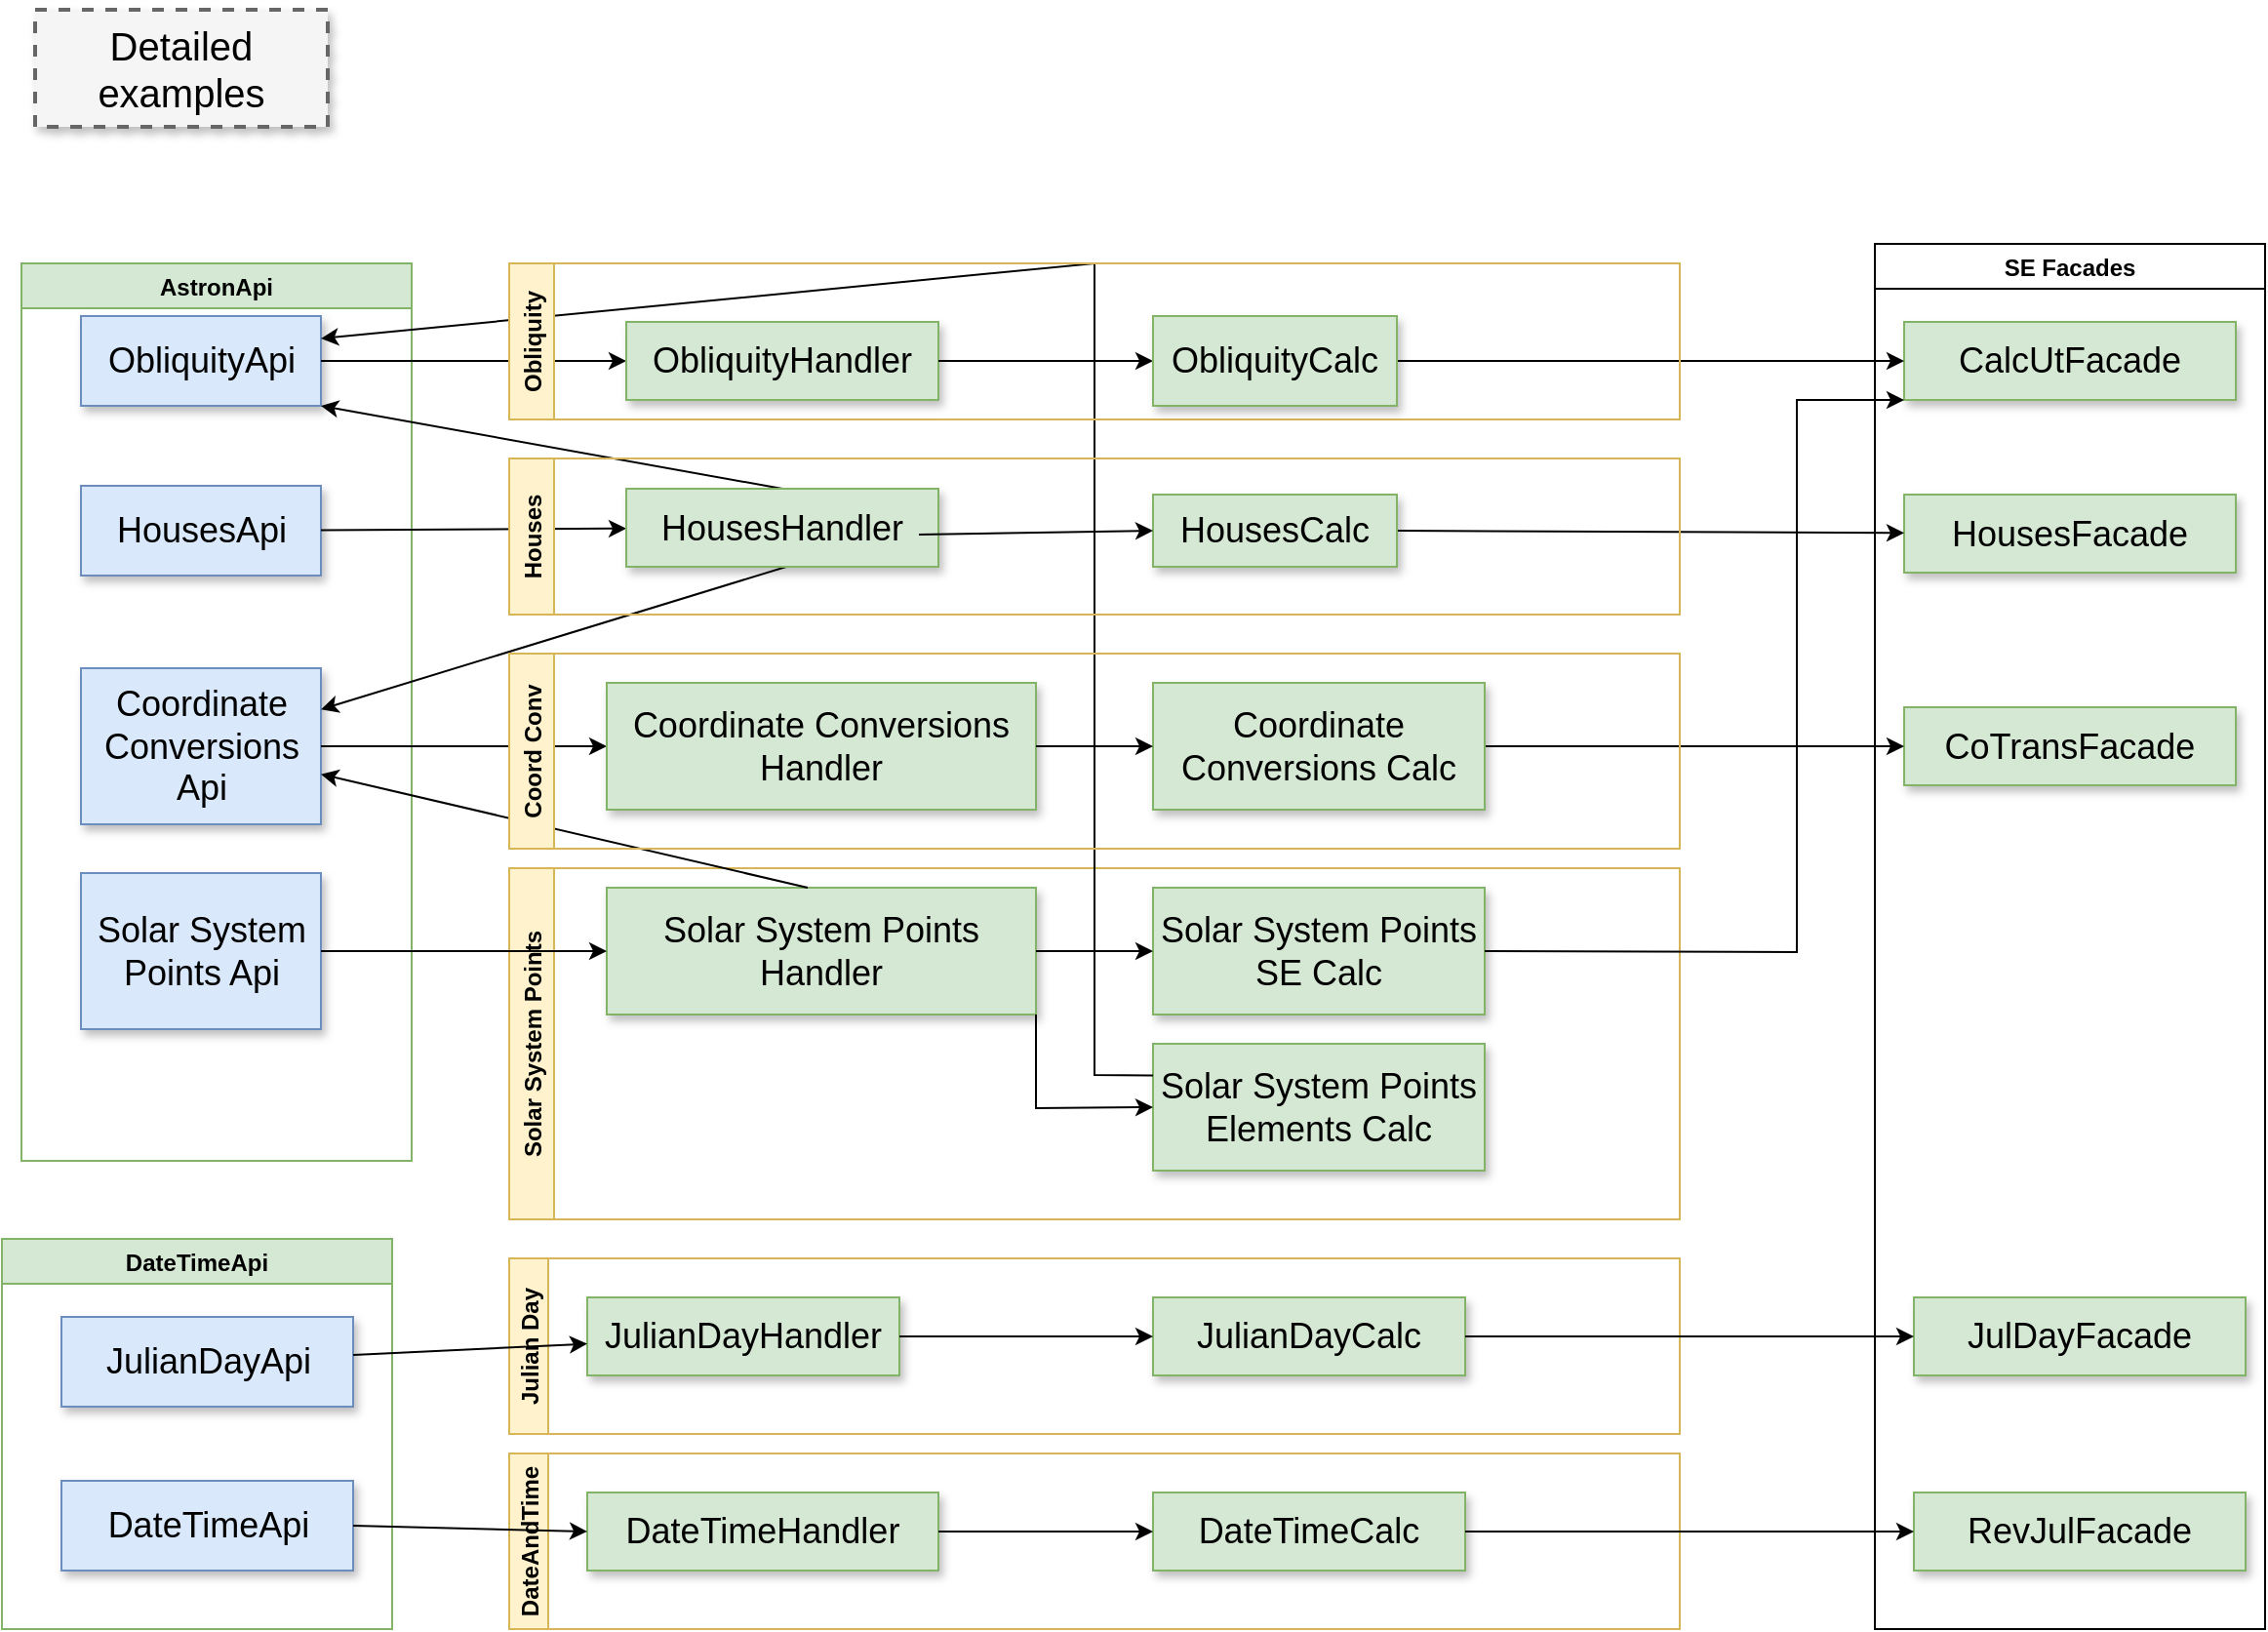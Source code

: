 <mxfile version="17.4.2" type="device"><diagram name="Page-1" id="90a13364-a465-7bf4-72fc-28e22215d7a0"><mxGraphModel dx="1102" dy="1025" grid="1" gridSize="10" guides="1" tooltips="1" connect="1" arrows="1" fold="1" page="1" pageScale="1.5" pageWidth="1169" pageHeight="826" background="none" math="0" shadow="0"><root><mxCell id="0" style=";html=1;"/><mxCell id="1" style=";html=1;" parent="0"/><mxCell id="3a17f1ce550125da-1" value="Detailed examples" style="whiteSpace=wrap;html=1;shadow=1;fontSize=20;fillColor=#f5f5f5;strokeColor=#666666;strokeWidth=2;dashed=1;" parent="1" vertex="1"><mxGeometry x="87" y="50" width="150" height="60" as="geometry"/></mxCell><mxCell id="ur93VoA6BgK5rguWpXXg-16" value="AstronApi" style="swimlane;fillColor=#d5e8d4;strokeColor=#82b366;" parent="1" vertex="1"><mxGeometry x="80" y="180" width="200" height="460" as="geometry"/></mxCell><mxCell id="3a17f1ce550125da-2" value="ObliquityApi" style="whiteSpace=wrap;html=1;shadow=1;fontSize=18;fillColor=#dae8fc;strokeColor=#6c8ebf;" parent="ur93VoA6BgK5rguWpXXg-16" vertex="1"><mxGeometry x="30.5" y="27" width="123" height="46" as="geometry"/></mxCell><mxCell id="ur93VoA6BgK5rguWpXXg-23" value="HousesApi" style="whiteSpace=wrap;html=1;shadow=1;fontSize=18;fillColor=#dae8fc;strokeColor=#6c8ebf;" parent="ur93VoA6BgK5rguWpXXg-16" vertex="1"><mxGeometry x="30.5" y="114" width="123" height="46" as="geometry"/></mxCell><mxCell id="ur93VoA6BgK5rguWpXXg-32" value="Coordinate Conversions Api" style="whiteSpace=wrap;html=1;shadow=1;fontSize=18;fillColor=#dae8fc;strokeColor=#6c8ebf;" parent="ur93VoA6BgK5rguWpXXg-16" vertex="1"><mxGeometry x="30.5" y="207.5" width="123" height="80" as="geometry"/></mxCell><mxCell id="ur93VoA6BgK5rguWpXXg-40" value="Solar System Points Api" style="whiteSpace=wrap;html=1;shadow=1;fontSize=18;fillColor=#dae8fc;strokeColor=#6c8ebf;" parent="ur93VoA6BgK5rguWpXXg-16" vertex="1"><mxGeometry x="30.5" y="312.5" width="123" height="80" as="geometry"/></mxCell><mxCell id="ur93VoA6BgK5rguWpXXg-30" value="" style="endArrow=classic;html=1;rounded=0;" parent="1" source="ur93VoA6BgK5rguWpXXg-23" target="ur93VoA6BgK5rguWpXXg-24" edge="1"><mxGeometry width="50" height="50" relative="1" as="geometry"><mxPoint x="900" y="400" as="sourcePoint"/><mxPoint x="950" y="350" as="targetPoint"/></mxGeometry></mxCell><mxCell id="ur93VoA6BgK5rguWpXXg-31" value="" style="endArrow=classic;html=1;rounded=0;exitX=1;exitY=0.5;exitDx=0;exitDy=0;" parent="1" source="3a17f1ce550125da-2" target="ur93VoA6BgK5rguWpXXg-13" edge="1"><mxGeometry width="50" height="50" relative="1" as="geometry"><mxPoint x="900" y="400" as="sourcePoint"/><mxPoint x="950" y="350" as="targetPoint"/></mxGeometry></mxCell><mxCell id="ur93VoA6BgK5rguWpXXg-35" value="" style="endArrow=classic;html=1;rounded=0;exitX=1;exitY=0.5;exitDx=0;exitDy=0;entryX=0;entryY=0.5;entryDx=0;entryDy=0;" parent="1" source="ur93VoA6BgK5rguWpXXg-32" target="ur93VoA6BgK5rguWpXXg-34" edge="1"><mxGeometry width="50" height="50" relative="1" as="geometry"><mxPoint x="900" y="350" as="sourcePoint"/><mxPoint x="950" y="300" as="targetPoint"/></mxGeometry></mxCell><mxCell id="ur93VoA6BgK5rguWpXXg-39" value="Solar System Points" style="swimlane;horizontal=0;fillColor=#fff2cc;strokeColor=#d6b656;" parent="1" vertex="1"><mxGeometry x="330" y="490" width="600" height="180" as="geometry"/></mxCell><mxCell id="ur93VoA6BgK5rguWpXXg-41" value="Solar System Points Handler" style="whiteSpace=wrap;html=1;shadow=1;fontSize=18;fillColor=#d5e8d4;strokeColor=#82b366;" parent="ur93VoA6BgK5rguWpXXg-39" vertex="1"><mxGeometry x="50" y="10" width="220" height="65" as="geometry"/></mxCell><mxCell id="ur93VoA6BgK5rguWpXXg-42" value="Solar System Points SE Calc" style="whiteSpace=wrap;html=1;shadow=1;fontSize=18;fillColor=#d5e8d4;strokeColor=#82b366;" parent="ur93VoA6BgK5rguWpXXg-39" vertex="1"><mxGeometry x="330" y="10" width="170" height="65" as="geometry"/></mxCell><mxCell id="ur93VoA6BgK5rguWpXXg-54" value="" style="endArrow=classic;html=1;rounded=0;exitX=1;exitY=0.5;exitDx=0;exitDy=0;entryX=0;entryY=0.5;entryDx=0;entryDy=0;" parent="ur93VoA6BgK5rguWpXXg-39" source="ur93VoA6BgK5rguWpXXg-41" target="ur93VoA6BgK5rguWpXXg-42" edge="1"><mxGeometry width="50" height="50" relative="1" as="geometry"><mxPoint x="570" y="-140" as="sourcePoint"/><mxPoint x="620" y="-190" as="targetPoint"/></mxGeometry></mxCell><mxCell id="ur93VoA6BgK5rguWpXXg-57" value="Solar System Points Elements Calc" style="whiteSpace=wrap;html=1;shadow=1;fontSize=18;fillColor=#d5e8d4;strokeColor=#82b366;" parent="ur93VoA6BgK5rguWpXXg-39" vertex="1"><mxGeometry x="330" y="90" width="170" height="65" as="geometry"/></mxCell><mxCell id="ur93VoA6BgK5rguWpXXg-58" value="" style="endArrow=classic;html=1;rounded=0;exitX=1;exitY=1;exitDx=0;exitDy=0;entryX=0;entryY=0.5;entryDx=0;entryDy=0;" parent="ur93VoA6BgK5rguWpXXg-39" source="ur93VoA6BgK5rguWpXXg-41" target="ur93VoA6BgK5rguWpXXg-57" edge="1"><mxGeometry width="50" height="50" relative="1" as="geometry"><mxPoint x="570" y="-140" as="sourcePoint"/><mxPoint x="620" y="-190" as="targetPoint"/><Array as="points"><mxPoint x="270" y="123"/></Array></mxGeometry></mxCell><mxCell id="ur93VoA6BgK5rguWpXXg-51" value="SE Facades" style="swimlane;" parent="1" vertex="1"><mxGeometry x="1030" y="170" width="200" height="710" as="geometry"/></mxCell><mxCell id="ur93VoA6BgK5rguWpXXg-1" value="CalcUtFacade" style="whiteSpace=wrap;html=1;shadow=1;fontSize=18;fillColor=#d5e8d4;strokeColor=#82b366;" parent="ur93VoA6BgK5rguWpXXg-51" vertex="1"><mxGeometry x="15" y="40" width="170" height="40" as="geometry"/></mxCell><mxCell id="ur93VoA6BgK5rguWpXXg-27" value="HousesFacade" style="whiteSpace=wrap;html=1;shadow=1;fontSize=18;fillColor=#d5e8d4;strokeColor=#82b366;" parent="ur93VoA6BgK5rguWpXXg-51" vertex="1"><mxGeometry x="15" y="128.5" width="170" height="40" as="geometry"/></mxCell><mxCell id="ur93VoA6BgK5rguWpXXg-43" value="CoTransFacade" style="whiteSpace=wrap;html=1;shadow=1;fontSize=18;fillColor=#d5e8d4;strokeColor=#82b366;" parent="ur93VoA6BgK5rguWpXXg-51" vertex="1"><mxGeometry x="15" y="237.5" width="170" height="40" as="geometry"/></mxCell><mxCell id="ur93VoA6BgK5rguWpXXg-67" value="JulDayFacade" style="whiteSpace=wrap;html=1;shadow=1;fontSize=18;fillColor=#d5e8d4;strokeColor=#82b366;" parent="ur93VoA6BgK5rguWpXXg-51" vertex="1"><mxGeometry x="20" y="540" width="170" height="40" as="geometry"/></mxCell><mxCell id="ur93VoA6BgK5rguWpXXg-68" value="RevJulFacade" style="whiteSpace=wrap;html=1;shadow=1;fontSize=18;fillColor=#d5e8d4;strokeColor=#82b366;" parent="ur93VoA6BgK5rguWpXXg-51" vertex="1"><mxGeometry x="20" y="640" width="170" height="40" as="geometry"/></mxCell><mxCell id="ur93VoA6BgK5rguWpXXg-7" value="" style="endArrow=classic;html=1;rounded=0;exitX=1;exitY=0.5;exitDx=0;exitDy=0;entryX=0;entryY=0.5;entryDx=0;entryDy=0;" parent="1" source="3a17f1ce550125da-4" target="ur93VoA6BgK5rguWpXXg-1" edge="1"><mxGeometry width="50" height="50" relative="1" as="geometry"><mxPoint x="500" y="430" as="sourcePoint"/><mxPoint x="550" y="380" as="targetPoint"/></mxGeometry></mxCell><mxCell id="ur93VoA6BgK5rguWpXXg-29" value="" style="endArrow=classic;html=1;rounded=0;exitX=1;exitY=0.5;exitDx=0;exitDy=0;" parent="1" source="ur93VoA6BgK5rguWpXXg-26" target="ur93VoA6BgK5rguWpXXg-27" edge="1"><mxGeometry width="50" height="50" relative="1" as="geometry"><mxPoint x="900" y="400" as="sourcePoint"/><mxPoint x="950" y="350" as="targetPoint"/></mxGeometry></mxCell><mxCell id="ur93VoA6BgK5rguWpXXg-52" value="" style="endArrow=classic;html=1;rounded=0;exitX=1;exitY=0.5;exitDx=0;exitDy=0;entryX=0;entryY=0.5;entryDx=0;entryDy=0;" parent="1" source="ur93VoA6BgK5rguWpXXg-37" target="ur93VoA6BgK5rguWpXXg-43" edge="1"><mxGeometry width="50" height="50" relative="1" as="geometry"><mxPoint x="900" y="350" as="sourcePoint"/><mxPoint x="950" y="300" as="targetPoint"/></mxGeometry></mxCell><mxCell id="ur93VoA6BgK5rguWpXXg-56" value="" style="endArrow=classic;html=1;rounded=0;" parent="1" target="ur93VoA6BgK5rguWpXXg-32" edge="1"><mxGeometry width="50" height="50" relative="1" as="geometry"><mxPoint x="483" y="500" as="sourcePoint"/><mxPoint x="950" y="300" as="targetPoint"/></mxGeometry></mxCell><mxCell id="ur93VoA6BgK5rguWpXXg-59" value="" style="endArrow=classic;html=1;rounded=0;exitX=0;exitY=0.25;exitDx=0;exitDy=0;entryX=1;entryY=0.25;entryDx=0;entryDy=0;" parent="1" source="ur93VoA6BgK5rguWpXXg-57" target="3a17f1ce550125da-2" edge="1"><mxGeometry width="50" height="50" relative="1" as="geometry"><mxPoint x="900" y="350" as="sourcePoint"/><mxPoint x="550" y="240" as="targetPoint"/><Array as="points"><mxPoint x="630" y="596"/><mxPoint x="630" y="180"/></Array></mxGeometry></mxCell><mxCell id="ur93VoA6BgK5rguWpXXg-55" value="" style="endArrow=classic;html=1;rounded=0;exitX=1;exitY=0.5;exitDx=0;exitDy=0;entryX=0;entryY=1;entryDx=0;entryDy=0;" parent="1" source="ur93VoA6BgK5rguWpXXg-42" target="ur93VoA6BgK5rguWpXXg-1" edge="1"><mxGeometry width="50" height="50" relative="1" as="geometry"><mxPoint x="900" y="350" as="sourcePoint"/><mxPoint x="890" y="532.5" as="targetPoint"/><Array as="points"><mxPoint x="990" y="533"/><mxPoint x="990" y="250"/></Array></mxGeometry></mxCell><mxCell id="ur93VoA6BgK5rguWpXXg-60" value="" style="endArrow=classic;html=1;rounded=0;exitX=1;exitY=0.5;exitDx=0;exitDy=0;entryX=0;entryY=0.5;entryDx=0;entryDy=0;" parent="1" source="ur93VoA6BgK5rguWpXXg-40" target="ur93VoA6BgK5rguWpXXg-41" edge="1"><mxGeometry width="50" height="50" relative="1" as="geometry"><mxPoint x="900" y="350" as="sourcePoint"/><mxPoint x="950" y="300" as="targetPoint"/></mxGeometry></mxCell><mxCell id="ur93VoA6BgK5rguWpXXg-61" value="DateTimeApi" style="swimlane;fillColor=#d5e8d4;strokeColor=#82b366;" parent="1" vertex="1"><mxGeometry x="70" y="680" width="200" height="200" as="geometry"/></mxCell><mxCell id="ur93VoA6BgK5rguWpXXg-62" value="JulianDayApi" style="whiteSpace=wrap;html=1;shadow=1;fontSize=18;fillColor=#dae8fc;strokeColor=#6c8ebf;" parent="ur93VoA6BgK5rguWpXXg-61" vertex="1"><mxGeometry x="30.5" y="40" width="149.5" height="46" as="geometry"/></mxCell><mxCell id="ur93VoA6BgK5rguWpXXg-63" value="DateTimeApi" style="whiteSpace=wrap;html=1;shadow=1;fontSize=18;fillColor=#dae8fc;strokeColor=#6c8ebf;" parent="ur93VoA6BgK5rguWpXXg-61" vertex="1"><mxGeometry x="30.5" y="124" width="149.5" height="46" as="geometry"/></mxCell><mxCell id="ur93VoA6BgK5rguWpXXg-64" value="Julian Day" style="swimlane;horizontal=0;startSize=20;fillColor=#fff2cc;strokeColor=#d6b656;swimlaneFillColor=none;gradientColor=none;" parent="1" vertex="1"><mxGeometry x="330" y="690" width="600" height="90" as="geometry"/></mxCell><mxCell id="ur93VoA6BgK5rguWpXXg-65" value="JulianDayHandler" style="whiteSpace=wrap;html=1;shadow=1;fontSize=18;fillColor=#d5e8d4;strokeColor=#82b366;" parent="ur93VoA6BgK5rguWpXXg-64" vertex="1"><mxGeometry x="40" y="20" width="160" height="40" as="geometry"/></mxCell><mxCell id="ur93VoA6BgK5rguWpXXg-66" value="JulianDayCalc" style="whiteSpace=wrap;html=1;shadow=1;fontSize=18;fillColor=#d5e8d4;strokeColor=#82b366;" parent="ur93VoA6BgK5rguWpXXg-64" vertex="1"><mxGeometry x="330" y="20" width="160" height="40" as="geometry"/></mxCell><mxCell id="ur93VoA6BgK5rguWpXXg-73" value="" style="endArrow=classic;html=1;rounded=0;exitX=1;exitY=0.5;exitDx=0;exitDy=0;entryX=0;entryY=0.5;entryDx=0;entryDy=0;" parent="ur93VoA6BgK5rguWpXXg-64" source="ur93VoA6BgK5rguWpXXg-65" target="ur93VoA6BgK5rguWpXXg-66" edge="1"><mxGeometry width="50" height="50" relative="1" as="geometry"><mxPoint x="680" y="-50" as="sourcePoint"/><mxPoint x="730" y="-100" as="targetPoint"/></mxGeometry></mxCell><mxCell id="ur93VoA6BgK5rguWpXXg-69" value="DateAndTime" style="swimlane;horizontal=0;startSize=20;fillColor=#fff2cc;strokeColor=#d6b656;" parent="1" vertex="1"><mxGeometry x="330" y="790" width="600" height="90" as="geometry"/></mxCell><mxCell id="ur93VoA6BgK5rguWpXXg-70" value="DateTimeHandler" style="whiteSpace=wrap;html=1;shadow=1;fontSize=18;fillColor=#d5e8d4;strokeColor=#82b366;" parent="ur93VoA6BgK5rguWpXXg-69" vertex="1"><mxGeometry x="40" y="20" width="180" height="40" as="geometry"/></mxCell><mxCell id="ur93VoA6BgK5rguWpXXg-71" value="DateTimeCalc" style="whiteSpace=wrap;html=1;shadow=1;fontSize=18;fillColor=#d5e8d4;strokeColor=#82b366;" parent="ur93VoA6BgK5rguWpXXg-69" vertex="1"><mxGeometry x="330" y="20" width="160" height="40" as="geometry"/></mxCell><mxCell id="ur93VoA6BgK5rguWpXXg-76" value="" style="endArrow=classic;html=1;rounded=0;exitX=1;exitY=0.5;exitDx=0;exitDy=0;" parent="ur93VoA6BgK5rguWpXXg-69" source="ur93VoA6BgK5rguWpXXg-70" target="ur93VoA6BgK5rguWpXXg-71" edge="1"><mxGeometry width="50" height="50" relative="1" as="geometry"><mxPoint x="680" y="-150" as="sourcePoint"/><mxPoint x="730" y="-200" as="targetPoint"/></mxGeometry></mxCell><mxCell id="ur93VoA6BgK5rguWpXXg-72" value="" style="endArrow=classic;html=1;rounded=0;" parent="1" source="ur93VoA6BgK5rguWpXXg-62" target="ur93VoA6BgK5rguWpXXg-65" edge="1"><mxGeometry width="50" height="50" relative="1" as="geometry"><mxPoint x="1010" y="640" as="sourcePoint"/><mxPoint x="360" y="740" as="targetPoint"/></mxGeometry></mxCell><mxCell id="ur93VoA6BgK5rguWpXXg-74" value="" style="endArrow=classic;html=1;rounded=0;exitX=1;exitY=0.5;exitDx=0;exitDy=0;entryX=0;entryY=0.5;entryDx=0;entryDy=0;" parent="1" source="ur93VoA6BgK5rguWpXXg-66" target="ur93VoA6BgK5rguWpXXg-67" edge="1"><mxGeometry width="50" height="50" relative="1" as="geometry"><mxPoint x="1010" y="640" as="sourcePoint"/><mxPoint x="1060" y="590" as="targetPoint"/></mxGeometry></mxCell><mxCell id="ur93VoA6BgK5rguWpXXg-75" value="" style="endArrow=classic;html=1;rounded=0;exitX=1;exitY=0.5;exitDx=0;exitDy=0;entryX=0;entryY=0.5;entryDx=0;entryDy=0;" parent="1" source="ur93VoA6BgK5rguWpXXg-63" target="ur93VoA6BgK5rguWpXXg-70" edge="1"><mxGeometry width="50" height="50" relative="1" as="geometry"><mxPoint x="1010" y="640" as="sourcePoint"/><mxPoint x="370" y="820" as="targetPoint"/></mxGeometry></mxCell><mxCell id="ur93VoA6BgK5rguWpXXg-77" value="" style="endArrow=classic;html=1;rounded=0;exitX=1;exitY=0.5;exitDx=0;exitDy=0;entryX=0;entryY=0.5;entryDx=0;entryDy=0;" parent="1" source="ur93VoA6BgK5rguWpXXg-71" target="ur93VoA6BgK5rguWpXXg-68" edge="1"><mxGeometry width="50" height="50" relative="1" as="geometry"><mxPoint x="1010" y="640" as="sourcePoint"/><mxPoint x="1060" y="590" as="targetPoint"/></mxGeometry></mxCell><mxCell id="ur93VoA6BgK5rguWpXXg-13" value="ObliquityHandler" style="whiteSpace=wrap;html=1;shadow=1;fontSize=18;fillColor=#d5e8d4;strokeColor=#82b366;" parent="1" vertex="1"><mxGeometry x="390" y="210" width="160" height="40" as="geometry"/></mxCell><mxCell id="ur93VoA6BgK5rguWpXXg-15" value="" style="endArrow=classic;html=1;rounded=0;exitX=1;exitY=0.5;exitDx=0;exitDy=0;entryX=0;entryY=0.5;entryDx=0;entryDy=0;" parent="1" source="ur93VoA6BgK5rguWpXXg-13" target="3a17f1ce550125da-4" edge="1"><mxGeometry width="50" height="50" relative="1" as="geometry"><mxPoint x="510" y="430" as="sourcePoint"/><mxPoint x="560" y="380" as="targetPoint"/></mxGeometry></mxCell><mxCell id="ur93VoA6BgK5rguWpXXg-25" value="" style="endArrow=classic;html=1;rounded=0;exitX=0.5;exitY=0;exitDx=0;exitDy=0;entryX=1;entryY=1;entryDx=0;entryDy=0;" parent="1" source="ur93VoA6BgK5rguWpXXg-24" target="3a17f1ce550125da-2" edge="1"><mxGeometry width="50" height="50" relative="1" as="geometry"><mxPoint x="910" y="400" as="sourcePoint"/><mxPoint x="470" y="260" as="targetPoint"/></mxGeometry></mxCell><mxCell id="ur93VoA6BgK5rguWpXXg-36" value="" style="endArrow=classic;html=1;rounded=0;" parent="1" target="ur93VoA6BgK5rguWpXXg-32" edge="1"><mxGeometry width="50" height="50" relative="1" as="geometry"><mxPoint x="490" y="330" as="sourcePoint"/><mxPoint x="470" y="390" as="targetPoint"/></mxGeometry></mxCell><mxCell id="ur93VoA6BgK5rguWpXXg-17" value="Obliquity" style="swimlane;horizontal=0;fillColor=#fff2cc;strokeColor=#d6b656;" parent="1" vertex="1"><mxGeometry x="330" y="180" width="600" height="80" as="geometry"/></mxCell><mxCell id="3a17f1ce550125da-4" value="ObliquityCalc" style="whiteSpace=wrap;html=1;shadow=1;fontSize=18;fillColor=#d5e8d4;strokeColor=#82b366;" parent="ur93VoA6BgK5rguWpXXg-17" vertex="1"><mxGeometry x="330" y="27" width="125" height="46" as="geometry"/></mxCell><mxCell id="ur93VoA6BgK5rguWpXXg-22" value="Houses" style="swimlane;horizontal=0;fillColor=#fff2cc;strokeColor=#d6b656;" parent="1" vertex="1"><mxGeometry x="330" y="280" width="600" height="80" as="geometry"/></mxCell><mxCell id="ur93VoA6BgK5rguWpXXg-24" value="HousesHandler" style="whiteSpace=wrap;html=1;shadow=1;fontSize=18;fillColor=#d5e8d4;strokeColor=#82b366;" parent="ur93VoA6BgK5rguWpXXg-22" vertex="1"><mxGeometry x="60" y="15.5" width="160" height="40" as="geometry"/></mxCell><mxCell id="ur93VoA6BgK5rguWpXXg-26" value="HousesCalc" style="whiteSpace=wrap;html=1;shadow=1;fontSize=18;fillColor=#d5e8d4;strokeColor=#82b366;" parent="ur93VoA6BgK5rguWpXXg-22" vertex="1"><mxGeometry x="330" y="18.5" width="125" height="37" as="geometry"/></mxCell><mxCell id="ur93VoA6BgK5rguWpXXg-28" value="" style="endArrow=classic;html=1;rounded=0;entryX=0;entryY=0.5;entryDx=0;entryDy=0;" parent="ur93VoA6BgK5rguWpXXg-22" target="ur93VoA6BgK5rguWpXXg-26" edge="1"><mxGeometry width="50" height="50" relative="1" as="geometry"><mxPoint x="210" y="39" as="sourcePoint"/><mxPoint x="620" y="70" as="targetPoint"/></mxGeometry></mxCell><mxCell id="ur93VoA6BgK5rguWpXXg-33" value="Coord Conv" style="swimlane;horizontal=0;fillColor=#fff2cc;strokeColor=#d6b656;" parent="1" vertex="1"><mxGeometry x="330" y="380" width="600" height="100" as="geometry"/></mxCell><mxCell id="ur93VoA6BgK5rguWpXXg-34" value="Coordinate Conversions Handler" style="whiteSpace=wrap;html=1;shadow=1;fontSize=18;fillColor=#d5e8d4;strokeColor=#82b366;" parent="ur93VoA6BgK5rguWpXXg-33" vertex="1"><mxGeometry x="50" y="15" width="220" height="65" as="geometry"/></mxCell><mxCell id="ur93VoA6BgK5rguWpXXg-37" value="Coordinate Conversions Calc" style="whiteSpace=wrap;html=1;shadow=1;fontSize=18;fillColor=#d5e8d4;strokeColor=#82b366;" parent="ur93VoA6BgK5rguWpXXg-33" vertex="1"><mxGeometry x="330" y="15" width="170" height="65" as="geometry"/></mxCell><mxCell id="ur93VoA6BgK5rguWpXXg-38" value="" style="endArrow=classic;html=1;rounded=0;exitX=1;exitY=0.5;exitDx=0;exitDy=0;" parent="ur93VoA6BgK5rguWpXXg-33" source="ur93VoA6BgK5rguWpXXg-34" target="ur93VoA6BgK5rguWpXXg-37" edge="1"><mxGeometry width="50" height="50" relative="1" as="geometry"><mxPoint x="570" y="-30" as="sourcePoint"/><mxPoint x="620" y="-80" as="targetPoint"/></mxGeometry></mxCell></root></mxGraphModel></diagram></mxfile>